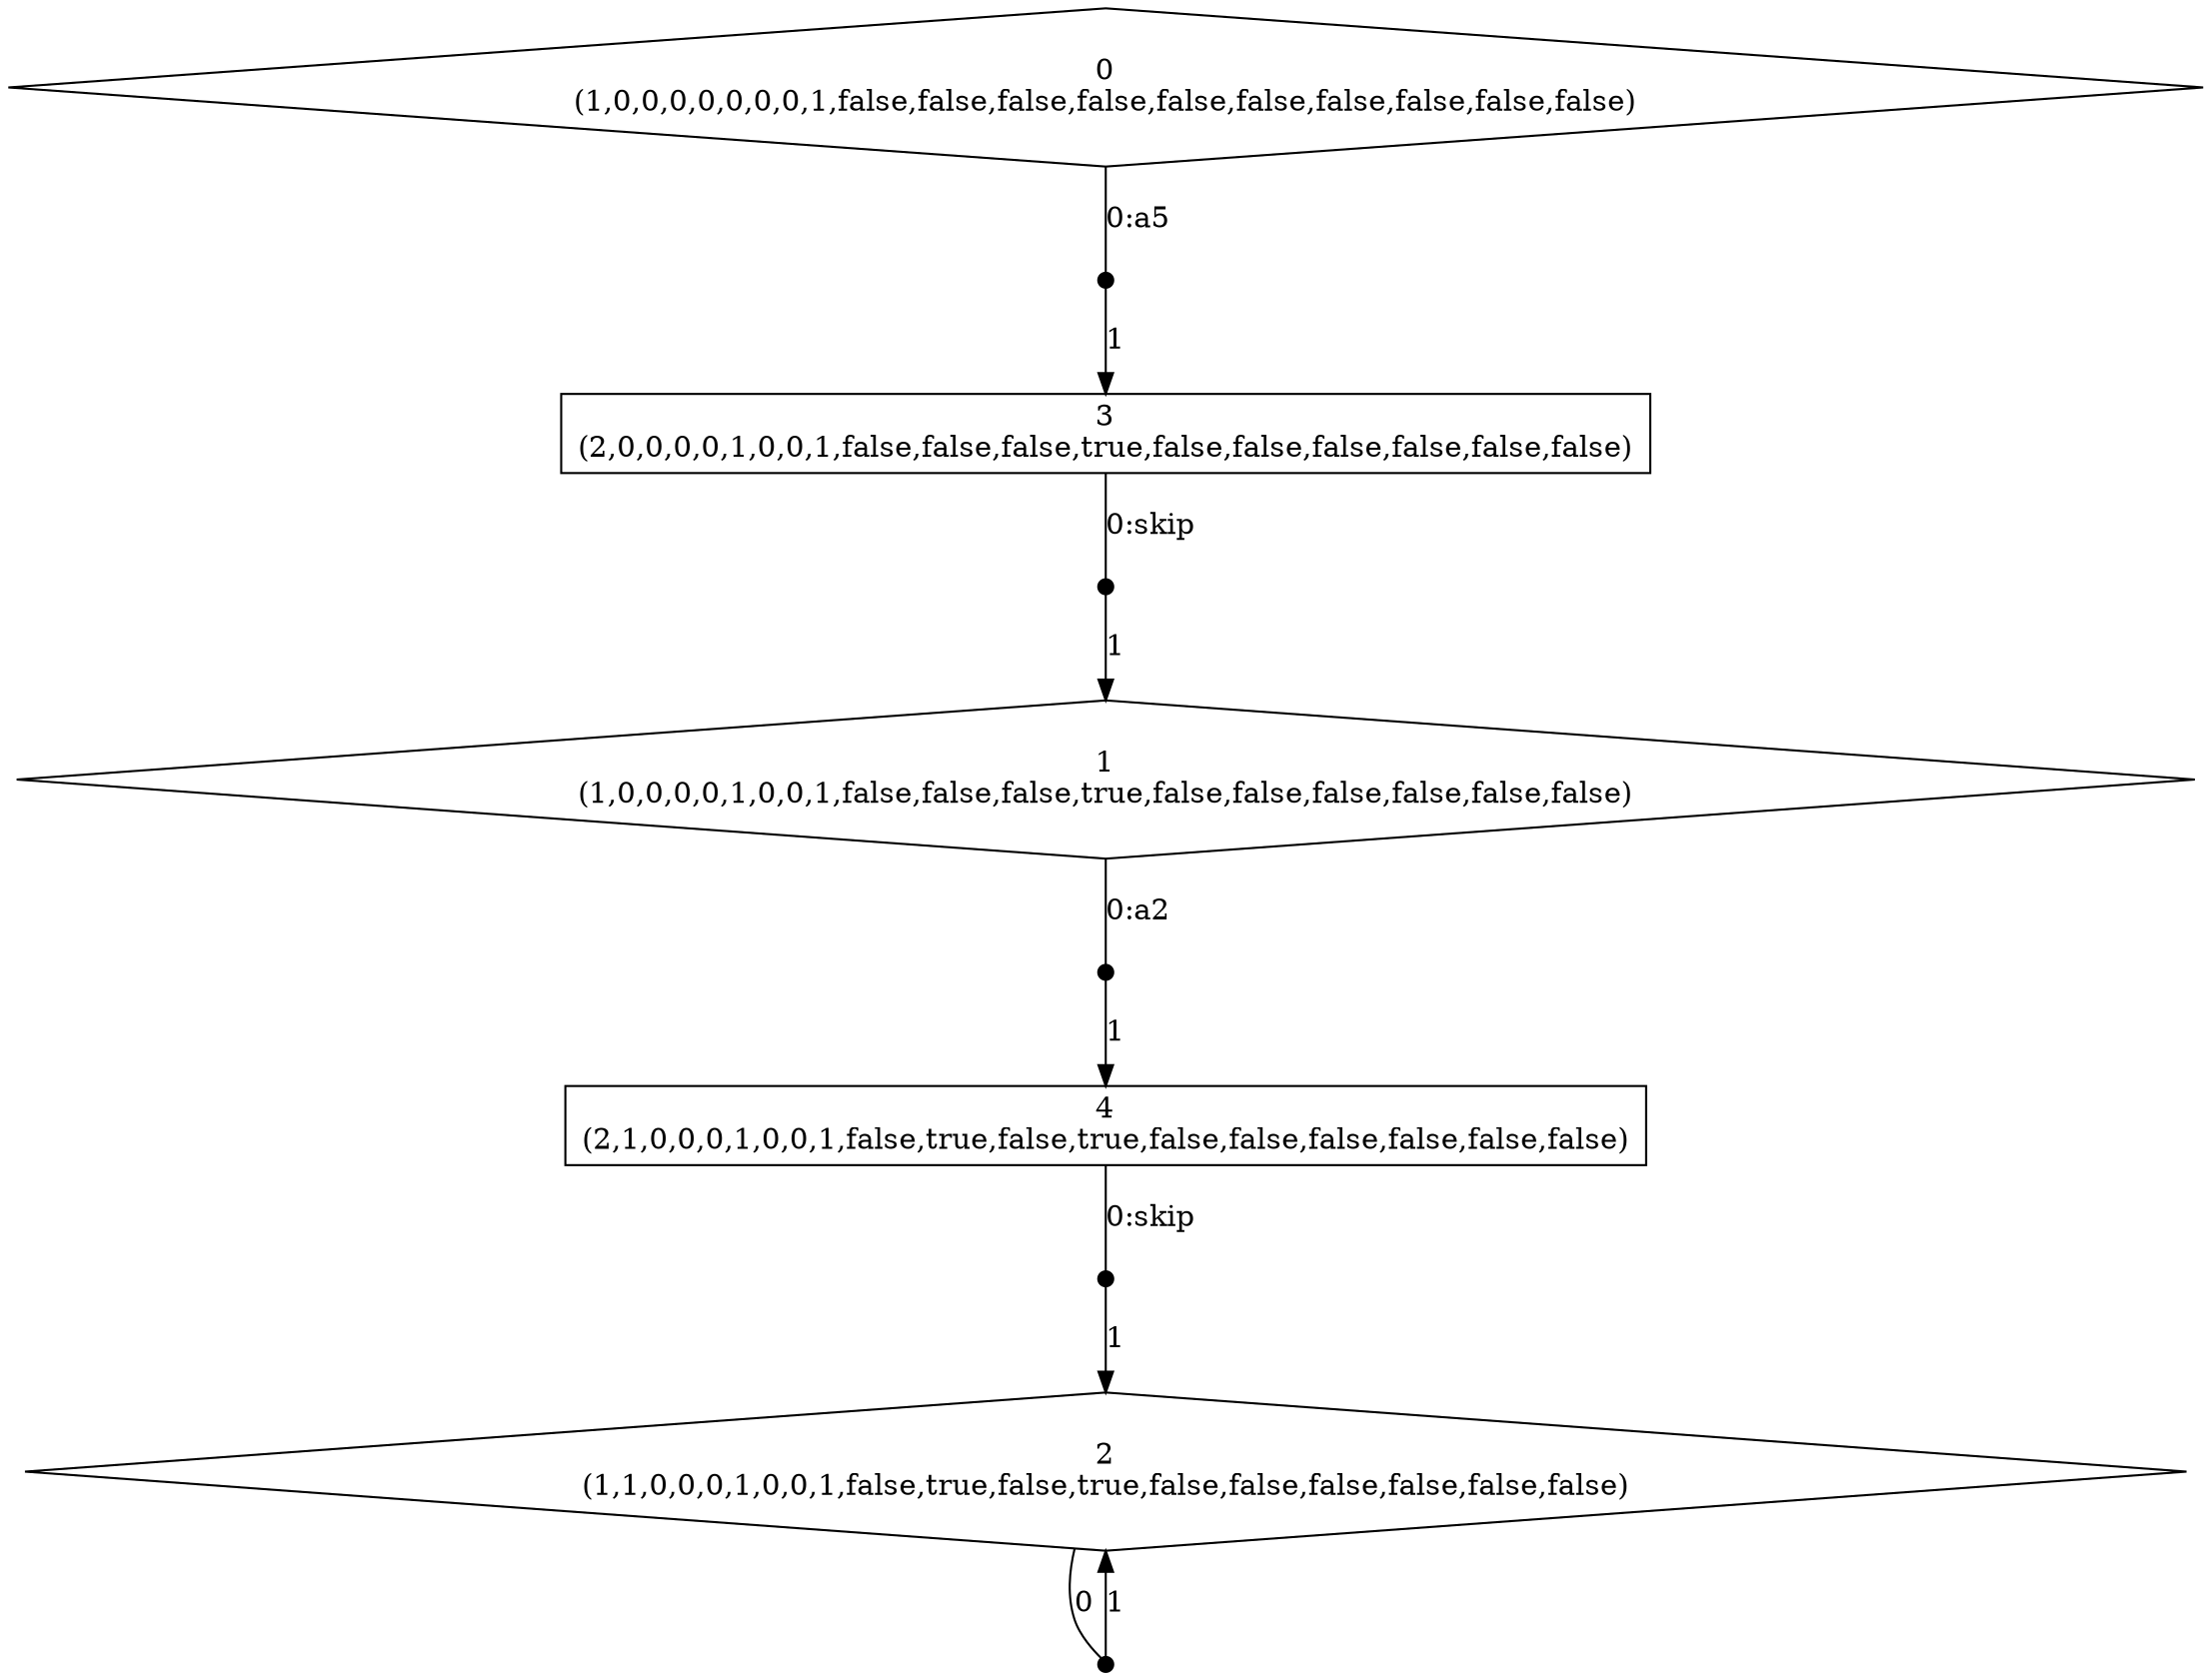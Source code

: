 digraph SMG {
node [label="",shape="box"];
0 [label="0\n(1,0,0,0,0,0,0,0,1,false,false,false,false,false,false,false,false,false,false)",shape="diamond"];
0 -> n0_0  [label="0:a5",arrowhead="none"];
n0_0 [ shape=point,width=0.1,height=0.1,label="" ];
n0_0 -> 3  [label="1"];
1 [label="1\n(1,0,0,0,0,1,0,0,1,false,false,false,true,false,false,false,false,false,false)",shape="diamond"];
1 -> n1_0  [label="0:a2",arrowhead="none"];
n1_0 [ shape=point,width=0.1,height=0.1,label="" ];
n1_0 -> 4  [label="1"];
2 [label="2\n(1,1,0,0,0,1,0,0,1,false,true,false,true,false,false,false,false,false,false)",shape="diamond"];
2 -> n2_0  [label="0",arrowhead="none"];
n2_0 [ shape=point,width=0.1,height=0.1,label="" ];
n2_0 -> 2  [label="1"];
3 [label="3\n(2,0,0,0,0,1,0,0,1,false,false,false,true,false,false,false,false,false,false)"];
3 -> n3_0  [label="0:skip",arrowhead="none"];
n3_0 [ shape=point,width=0.1,height=0.1,label="" ];
n3_0 -> 1  [label="1"];
4 [label="4\n(2,1,0,0,0,1,0,0,1,false,true,false,true,false,false,false,false,false,false)"];
4 -> n4_0  [label="0:skip",arrowhead="none"];
n4_0 [ shape=point,width=0.1,height=0.1,label="" ];
n4_0 -> 2  [label="1"];
}
